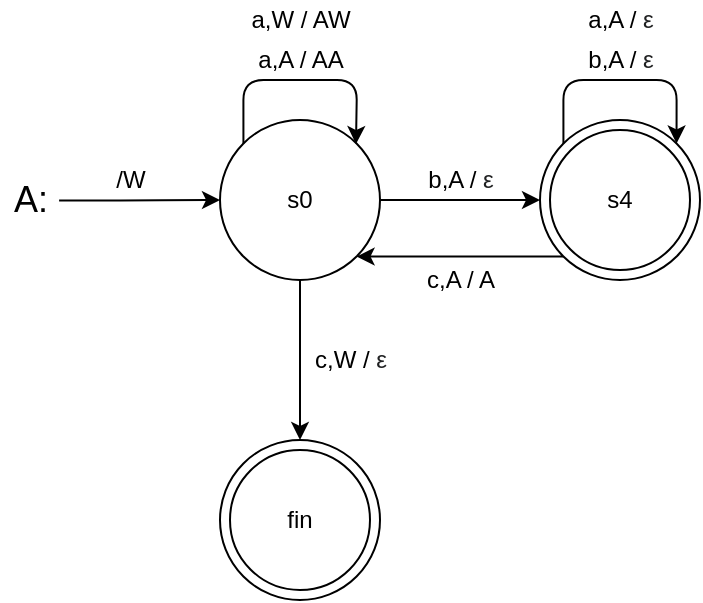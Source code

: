 <mxfile version="14.1.4" type="device"><diagram id="7CUFrgJI_S7QcEh5zP7D" name="Página-1"><mxGraphModel dx="599" dy="352" grid="1" gridSize="10" guides="1" tooltips="1" connect="1" arrows="1" fold="1" page="1" pageScale="1" pageWidth="827" pageHeight="1169" math="0" shadow="0"><root><mxCell id="0"/><mxCell id="1" parent="0"/><mxCell id="1qC9cB-TXkAmlZuwDroU-3" value="&lt;font style=&quot;font-size: 18px&quot;&gt;A:&lt;/font&gt;" style="text;html=1;align=center;verticalAlign=middle;resizable=0;points=[];autosize=1;" parent="1" vertex="1"><mxGeometry x="10" y="110" width="30" height="20" as="geometry"/></mxCell><mxCell id="wQpe3Y5oE6DkuKQGSKvH-1" value="s0" style="ellipse;whiteSpace=wrap;html=1;aspect=fixed;" vertex="1" parent="1"><mxGeometry x="120" y="80" width="80" height="80" as="geometry"/></mxCell><mxCell id="wQpe3Y5oE6DkuKQGSKvH-3" value="" style="ellipse;whiteSpace=wrap;html=1;aspect=fixed;" vertex="1" parent="1"><mxGeometry x="120" y="240" width="80" height="80" as="geometry"/></mxCell><mxCell id="wQpe3Y5oE6DkuKQGSKvH-4" value="a,A / AA" style="text;html=1;align=center;verticalAlign=middle;resizable=0;points=[];autosize=1;" vertex="1" parent="1"><mxGeometry x="130" y="40" width="60" height="20" as="geometry"/></mxCell><mxCell id="wQpe3Y5oE6DkuKQGSKvH-5" style="edgeStyle=orthogonalEdgeStyle;rounded=1;orthogonalLoop=1;jettySize=auto;html=1;exitX=0;exitY=0;exitDx=0;exitDy=0;" edge="1" parent="1" source="wQpe3Y5oE6DkuKQGSKvH-1"><mxGeometry relative="1" as="geometry"><mxPoint x="188" y="92" as="targetPoint"/></mxGeometry></mxCell><mxCell id="wQpe3Y5oE6DkuKQGSKvH-7" value="" style="endArrow=classic;html=1;entryX=0;entryY=0.5;entryDx=0;entryDy=0;exitX=0.985;exitY=0.511;exitDx=0;exitDy=0;exitPerimeter=0;edgeStyle=orthogonalEdgeStyle;" edge="1" parent="1" source="1qC9cB-TXkAmlZuwDroU-3" target="wQpe3Y5oE6DkuKQGSKvH-1"><mxGeometry width="50" height="50" relative="1" as="geometry"><mxPoint x="50" y="120" as="sourcePoint"/><mxPoint x="100" y="140" as="targetPoint"/></mxGeometry></mxCell><mxCell id="wQpe3Y5oE6DkuKQGSKvH-8" value="/W" style="text;html=1;align=center;verticalAlign=middle;resizable=0;points=[];autosize=1;" vertex="1" parent="1"><mxGeometry x="60" y="100" width="30" height="20" as="geometry"/></mxCell><mxCell id="wQpe3Y5oE6DkuKQGSKvH-9" value="fin" style="ellipse;whiteSpace=wrap;html=1;aspect=fixed;" vertex="1" parent="1"><mxGeometry x="125" y="245" width="70" height="70" as="geometry"/></mxCell><mxCell id="wQpe3Y5oE6DkuKQGSKvH-10" value="" style="ellipse;whiteSpace=wrap;html=1;aspect=fixed;" vertex="1" parent="1"><mxGeometry x="280" y="80" width="80" height="80" as="geometry"/></mxCell><mxCell id="wQpe3Y5oE6DkuKQGSKvH-11" value="s4" style="ellipse;whiteSpace=wrap;html=1;aspect=fixed;" vertex="1" parent="1"><mxGeometry x="285" y="85" width="70" height="70" as="geometry"/></mxCell><mxCell id="wQpe3Y5oE6DkuKQGSKvH-12" value="a,W / AW" style="text;html=1;align=center;verticalAlign=middle;resizable=0;points=[];autosize=1;" vertex="1" parent="1"><mxGeometry x="125" y="20" width="70" height="20" as="geometry"/></mxCell><mxCell id="wQpe3Y5oE6DkuKQGSKvH-13" value="" style="endArrow=classic;html=1;exitX=1;exitY=0.5;exitDx=0;exitDy=0;entryX=0;entryY=0.5;entryDx=0;entryDy=0;edgeStyle=orthogonalEdgeStyle;" edge="1" parent="1" source="wQpe3Y5oE6DkuKQGSKvH-1" target="wQpe3Y5oE6DkuKQGSKvH-10"><mxGeometry width="50" height="50" relative="1" as="geometry"><mxPoint x="240" y="190" as="sourcePoint"/><mxPoint x="290" y="140" as="targetPoint"/></mxGeometry></mxCell><mxCell id="wQpe3Y5oE6DkuKQGSKvH-14" value="b,A /&amp;nbsp;&lt;span style=&quot;color: rgb(32 , 33 , 34) ; text-align: left&quot;&gt;ε&lt;/span&gt;" style="text;html=1;align=center;verticalAlign=middle;resizable=0;points=[];autosize=1;" vertex="1" parent="1"><mxGeometry x="215" y="100" width="50" height="20" as="geometry"/></mxCell><mxCell id="wQpe3Y5oE6DkuKQGSKvH-15" value="" style="endArrow=classic;html=1;exitX=0;exitY=1;exitDx=0;exitDy=0;entryX=1;entryY=1;entryDx=0;entryDy=0;edgeStyle=orthogonalEdgeStyle;" edge="1" parent="1" source="wQpe3Y5oE6DkuKQGSKvH-10" target="wQpe3Y5oE6DkuKQGSKvH-1"><mxGeometry width="50" height="50" relative="1" as="geometry"><mxPoint x="215" y="159.72" as="sourcePoint"/><mxPoint x="295" y="159.72" as="targetPoint"/></mxGeometry></mxCell><mxCell id="wQpe3Y5oE6DkuKQGSKvH-16" value="c,A / A" style="text;html=1;align=center;verticalAlign=middle;resizable=0;points=[];autosize=1;" vertex="1" parent="1"><mxGeometry x="215" y="150" width="50" height="20" as="geometry"/></mxCell><mxCell id="wQpe3Y5oE6DkuKQGSKvH-18" style="edgeStyle=orthogonalEdgeStyle;rounded=1;orthogonalLoop=1;jettySize=auto;html=1;exitX=0;exitY=0;exitDx=0;exitDy=0;entryX=1;entryY=0;entryDx=0;entryDy=0;" edge="1" parent="1" source="wQpe3Y5oE6DkuKQGSKvH-10" target="wQpe3Y5oE6DkuKQGSKvH-10"><mxGeometry relative="1" as="geometry"><mxPoint x="291.846" y="84.716" as="sourcePoint"/><mxPoint x="348.13" y="85" as="targetPoint"/><Array as="points"><mxPoint x="292" y="60"/><mxPoint x="348" y="60"/></Array></mxGeometry></mxCell><mxCell id="wQpe3Y5oE6DkuKQGSKvH-19" value="b,A /&amp;nbsp;&lt;span style=&quot;color: rgb(32 , 33 , 34) ; text-align: left&quot;&gt;ε&lt;/span&gt;" style="text;html=1;align=center;verticalAlign=middle;resizable=0;points=[];autosize=1;" vertex="1" parent="1"><mxGeometry x="295" y="40" width="50" height="20" as="geometry"/></mxCell><mxCell id="wQpe3Y5oE6DkuKQGSKvH-20" value="a,A /&amp;nbsp;&lt;span style=&quot;color: rgb(32 , 33 , 34) ; text-align: left&quot;&gt;ε&lt;/span&gt;" style="text;html=1;align=center;verticalAlign=middle;resizable=0;points=[];autosize=1;" vertex="1" parent="1"><mxGeometry x="295" y="20" width="50" height="20" as="geometry"/></mxCell><mxCell id="wQpe3Y5oE6DkuKQGSKvH-21" value="" style="endArrow=classic;html=1;exitX=0.5;exitY=1;exitDx=0;exitDy=0;entryX=0.5;entryY=0;entryDx=0;entryDy=0;edgeStyle=orthogonalEdgeStyle;" edge="1" parent="1" source="wQpe3Y5oE6DkuKQGSKvH-1" target="wQpe3Y5oE6DkuKQGSKvH-3"><mxGeometry width="50" height="50" relative="1" as="geometry"><mxPoint x="199.996" y="210.004" as="sourcePoint"/><mxPoint x="96.564" y="210.004" as="targetPoint"/></mxGeometry></mxCell><mxCell id="wQpe3Y5oE6DkuKQGSKvH-22" value="c,W /&amp;nbsp;&lt;span style=&quot;color: rgb(32 , 33 , 34) ; text-align: left&quot;&gt;ε&lt;/span&gt;" style="text;html=1;align=center;verticalAlign=middle;resizable=0;points=[];autosize=1;" vertex="1" parent="1"><mxGeometry x="160" y="190" width="50" height="20" as="geometry"/></mxCell></root></mxGraphModel></diagram></mxfile>